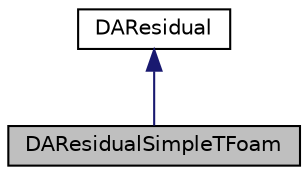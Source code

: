 digraph "DAResidualSimpleTFoam"
{
  bgcolor="transparent";
  edge [fontname="Helvetica",fontsize="10",labelfontname="Helvetica",labelfontsize="10"];
  node [fontname="Helvetica",fontsize="10",shape=record];
  Node0 [label="DAResidualSimpleTFoam",height=0.2,width=0.4,color="black", fillcolor="grey75", style="filled", fontcolor="black"];
  Node1 -> Node0 [dir="back",color="midnightblue",fontsize="10",style="solid",fontname="Helvetica"];
  Node1 [label="DAResidual",height=0.2,width=0.4,color="black",URL="$classFoam_1_1DAResidual.html"];
}
